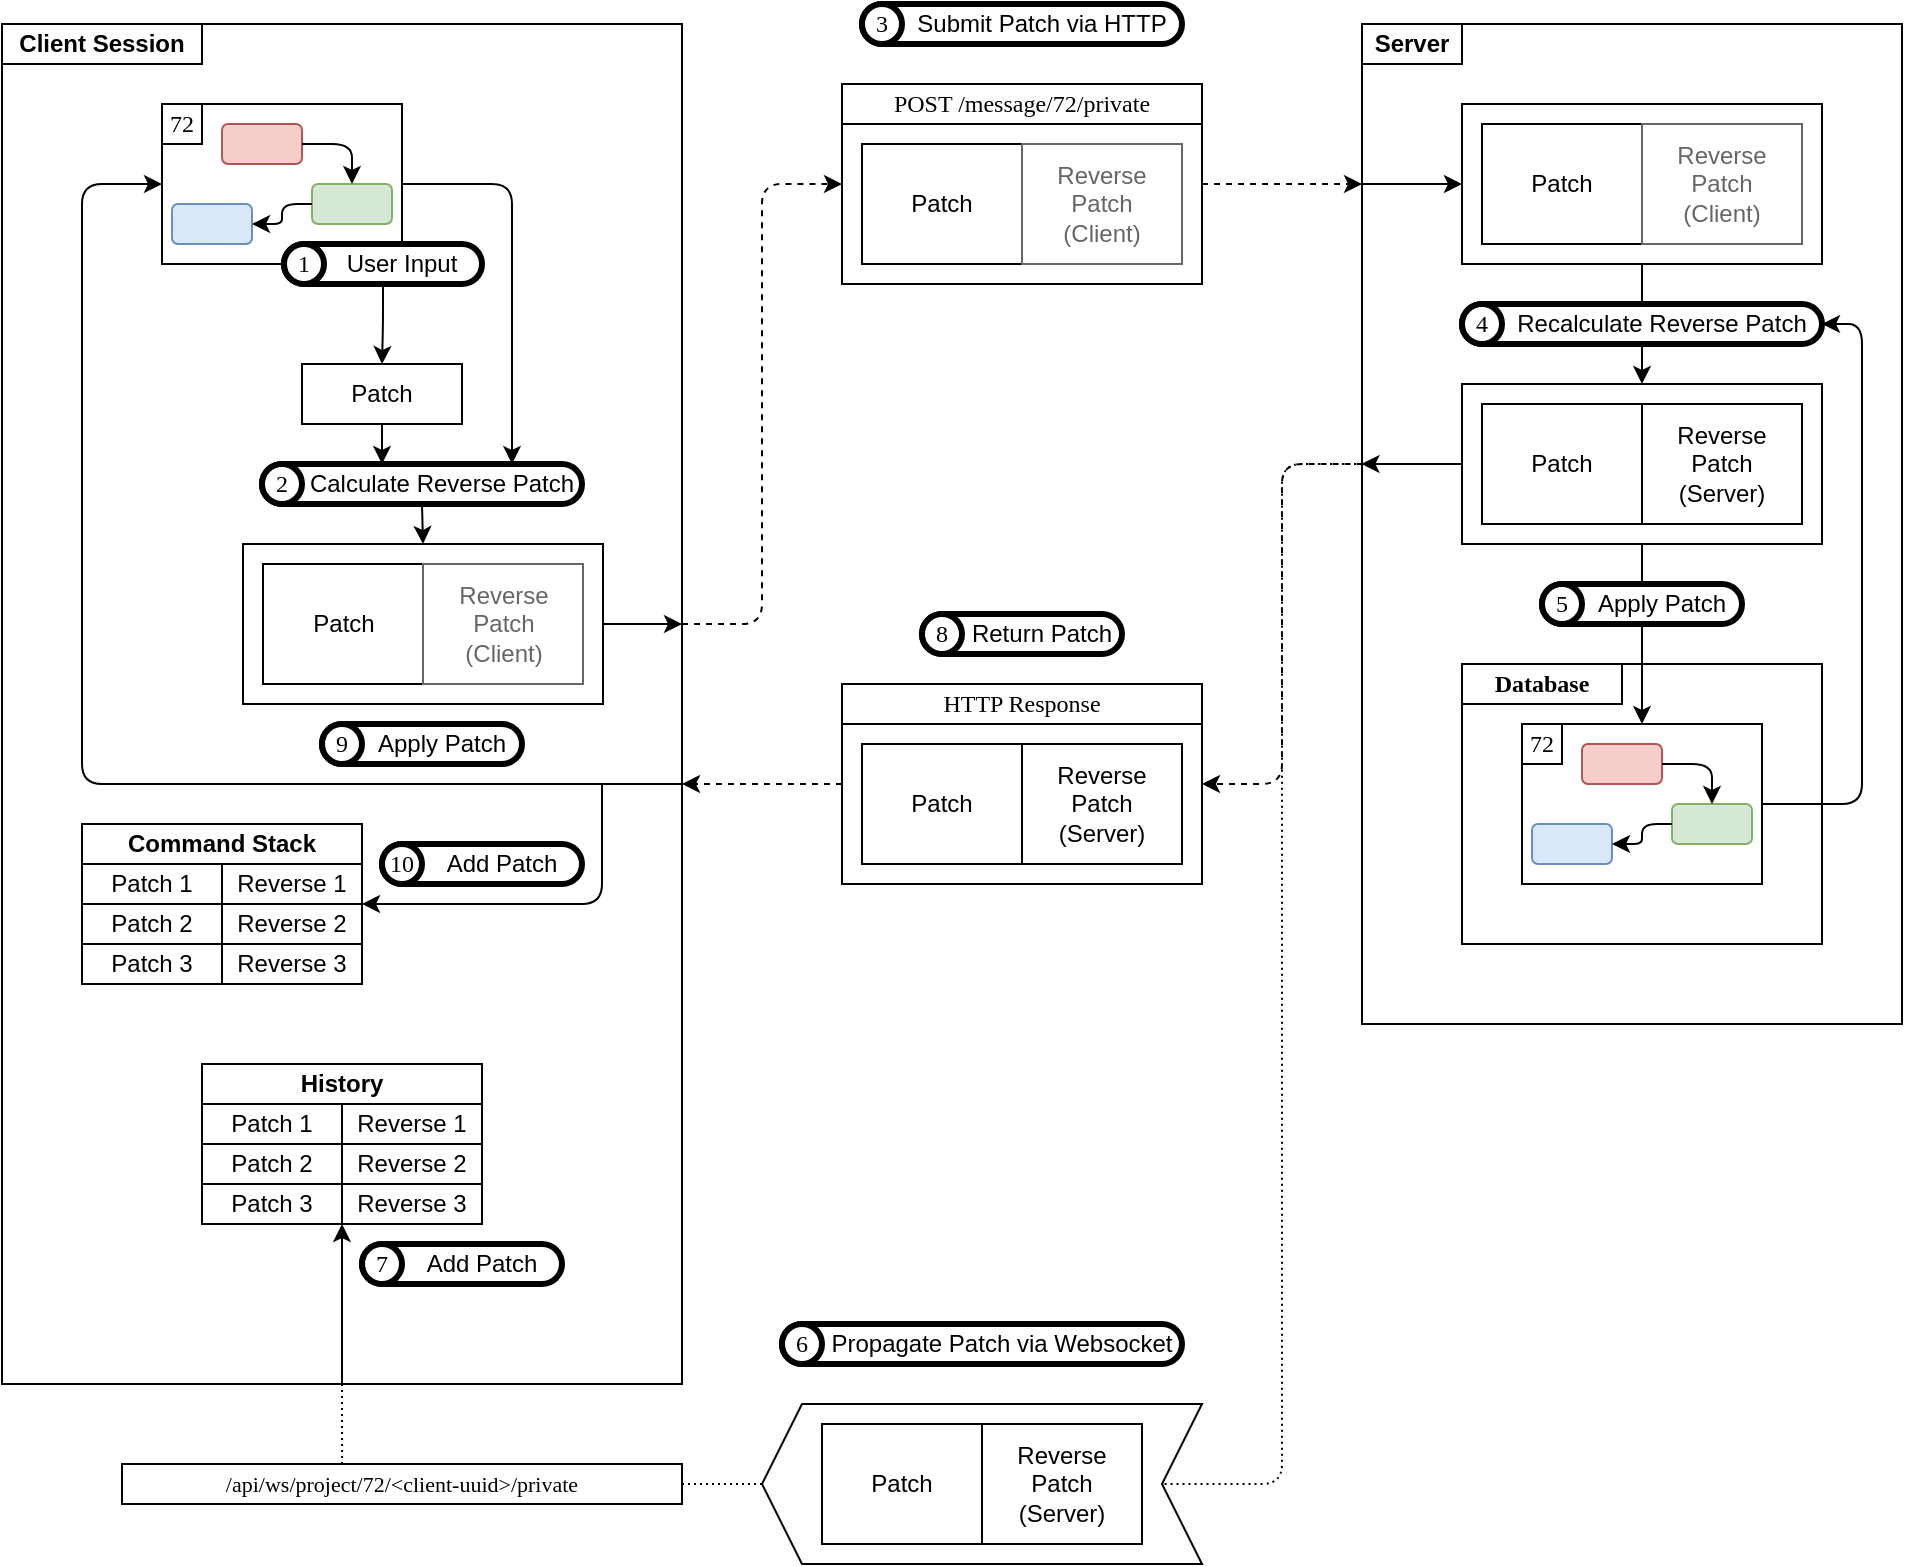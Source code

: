 <mxfile>
    <diagram id="EPzmnkyFrrzmDoTjYzm7" name="Page-1">
        <mxGraphModel dx="1413" dy="951" grid="1" gridSize="10" guides="1" tooltips="1" connect="1" arrows="1" fold="1" page="1" pageScale="1" pageWidth="950" pageHeight="790" math="0" shadow="0">
            <root>
                <mxCell id="0"/>
                <mxCell id="1" parent="0"/>
                <mxCell id="151" value="" style="rounded=0;whiteSpace=wrap;html=1;labelBackgroundColor=none;fontFamily=Helvetica;fontColor=#000000;strokeColor=#000000;strokeWidth=1;" vertex="1" parent="1">
                    <mxGeometry y="20" width="340" height="680" as="geometry"/>
                </mxCell>
                <mxCell id="112" value="" style="rounded=0;whiteSpace=wrap;html=1;fontFamily=Source Code Pro;strokeWidth=1;align=left;verticalAlign=top;spacingTop=0;" parent="1" vertex="1">
                    <mxGeometry x="120.5" y="280" width="180" height="80" as="geometry"/>
                </mxCell>
                <mxCell id="90" value="" style="rounded=0;whiteSpace=wrap;html=1;labelBackgroundColor=none;fontFamily=Helvetica;fontColor=#000000;strokeColor=#000000;strokeWidth=1;" parent="1" vertex="1">
                    <mxGeometry x="680" y="20" width="270" height="500" as="geometry"/>
                </mxCell>
                <mxCell id="84" value="" style="rounded=0;whiteSpace=wrap;html=1;labelBackgroundColor=none;fontFamily=Source Code Pro;fontColor=#000000;strokeColor=#000000;strokeWidth=1;" parent="1" vertex="1">
                    <mxGeometry x="730" y="340" width="180" height="140" as="geometry"/>
                </mxCell>
                <mxCell id="71" value="" style="endArrow=classic;html=1;fontFamily=Source Code Pro;fontColor=#000000;exitX=0.5;exitY=1;exitDx=0;exitDy=0;entryX=0.5;entryY=0;entryDx=0;entryDy=0;" parent="1" source="69" target="70" edge="1">
                    <mxGeometry width="50" height="50" relative="1" as="geometry">
                        <mxPoint x="820" y="150" as="sourcePoint"/>
                        <mxPoint x="780" y="120" as="targetPoint"/>
                    </mxGeometry>
                </mxCell>
                <mxCell id="70" value="" style="rounded=0;whiteSpace=wrap;html=1;fontFamily=Source Code Pro;strokeWidth=1;align=left;verticalAlign=top;spacingTop=0;" parent="1" vertex="1">
                    <mxGeometry x="730" y="200" width="180" height="80" as="geometry"/>
                </mxCell>
                <mxCell id="69" value="" style="rounded=0;whiteSpace=wrap;html=1;fontFamily=Source Code Pro;strokeWidth=1;align=left;verticalAlign=top;spacingTop=0;" parent="1" vertex="1">
                    <mxGeometry x="730" y="60" width="180" height="80" as="geometry"/>
                </mxCell>
                <mxCell id="3" value="Server" style="rounded=0;whiteSpace=wrap;html=1;fontStyle=1" parent="1" vertex="1">
                    <mxGeometry x="680" y="20" width="50" height="20" as="geometry"/>
                </mxCell>
                <mxCell id="4" value="Client Session" style="rounded=0;whiteSpace=wrap;html=1;fontStyle=1" parent="1" vertex="1">
                    <mxGeometry y="20" width="100" height="20" as="geometry"/>
                </mxCell>
                <mxCell id="25" value="" style="endArrow=classic;html=1;fontFamily=Source Code Pro;dashed=1;exitX=1;exitY=0.5;exitDx=0;exitDy=0;edgeStyle=orthogonalEdgeStyle;" parent="1" source="26" edge="1">
                    <mxGeometry width="50" height="50" relative="1" as="geometry">
                        <mxPoint x="420" y="100" as="sourcePoint"/>
                        <mxPoint x="680" y="100" as="targetPoint"/>
                        <Array as="points">
                            <mxPoint x="650" y="100"/>
                            <mxPoint x="650" y="100"/>
                        </Array>
                    </mxGeometry>
                </mxCell>
                <mxCell id="26" value="" style="rounded=0;whiteSpace=wrap;html=1;fontFamily=Source Code Pro;strokeWidth=1;align=left;verticalAlign=top;spacingTop=0;" parent="1" vertex="1">
                    <mxGeometry x="420" y="50" width="180" height="100" as="geometry"/>
                </mxCell>
                <mxCell id="27" value="&lt;span style=&quot;color: rgb(0 , 0 , 0) ; font-family: &amp;#34;source code pro&amp;#34; ; font-size: 12px ; font-style: normal ; font-weight: 400 ; letter-spacing: normal ; text-align: left ; text-indent: 0px ; text-transform: none ; word-spacing: 0px ; display: inline ; float: none&quot;&gt;POST /message/72/private&lt;/span&gt;" style="text;html=1;align=center;verticalAlign=middle;whiteSpace=wrap;rounded=0;fontFamily=Source Code Pro;labelBackgroundColor=none;strokeColor=default;" parent="1" vertex="1">
                    <mxGeometry x="420" y="50" width="180" height="20" as="geometry"/>
                </mxCell>
                <mxCell id="29" value="" style="group" parent="1" vertex="1" connectable="0">
                    <mxGeometry x="80" y="60" width="120" height="80" as="geometry"/>
                </mxCell>
                <mxCell id="5" value="" style="rounded=0;whiteSpace=wrap;html=1;" parent="29" vertex="1">
                    <mxGeometry width="120" height="80" as="geometry"/>
                </mxCell>
                <mxCell id="6" value="" style="rounded=1;whiteSpace=wrap;html=1;fillColor=#f8cecc;strokeColor=#b85450;" parent="29" vertex="1">
                    <mxGeometry x="30" y="10" width="40" height="20" as="geometry"/>
                </mxCell>
                <mxCell id="7" value="" style="rounded=1;whiteSpace=wrap;html=1;fillColor=#d5e8d4;strokeColor=#82b366;" parent="29" vertex="1">
                    <mxGeometry x="75" y="40" width="40" height="20" as="geometry"/>
                </mxCell>
                <mxCell id="9" style="edgeStyle=orthogonalEdgeStyle;html=1;entryX=0.5;entryY=0;entryDx=0;entryDy=0;" parent="29" source="6" target="7" edge="1">
                    <mxGeometry relative="1" as="geometry">
                        <mxPoint x="45" y="20" as="targetPoint"/>
                    </mxGeometry>
                </mxCell>
                <mxCell id="8" value="" style="rounded=1;whiteSpace=wrap;html=1;fillColor=#dae8fc;strokeColor=#6c8ebf;" parent="29" vertex="1">
                    <mxGeometry x="5" y="50" width="40" height="20" as="geometry"/>
                </mxCell>
                <mxCell id="10" style="edgeStyle=orthogonalEdgeStyle;html=1;" parent="29" source="7" target="8" edge="1">
                    <mxGeometry relative="1" as="geometry"/>
                </mxCell>
                <mxCell id="28" value="72" style="rounded=0;whiteSpace=wrap;html=1;labelBackgroundColor=none;fontFamily=Source Code Pro;strokeWidth=1;" parent="29" vertex="1">
                    <mxGeometry width="20" height="20" as="geometry"/>
                </mxCell>
                <mxCell id="40" value="Patch" style="rounded=0;whiteSpace=wrap;html=1;labelBackgroundColor=none;fontFamily=Helvetica;strokeWidth=1;" parent="1" vertex="1">
                    <mxGeometry x="430" y="80" width="80" height="60" as="geometry"/>
                </mxCell>
                <mxCell id="41" value="Reverse Patch&lt;br&gt;(Client)" style="rounded=0;whiteSpace=wrap;html=1;labelBackgroundColor=none;fontFamily=Helvetica;strokeWidth=1;strokeColor=#666666;fontColor=#666666;" parent="1" vertex="1">
                    <mxGeometry x="510" y="80" width="80" height="60" as="geometry"/>
                </mxCell>
                <mxCell id="62" value="Patch" style="rounded=0;whiteSpace=wrap;html=1;labelBackgroundColor=none;fontFamily=Helvetica;strokeWidth=1;" parent="1" vertex="1">
                    <mxGeometry x="740" y="70" width="80" height="60" as="geometry"/>
                </mxCell>
                <mxCell id="63" value="Reverse Patch&lt;br&gt;(Client)" style="rounded=0;whiteSpace=wrap;html=1;labelBackgroundColor=none;fontFamily=Helvetica;strokeWidth=1;strokeColor=#666666;fontColor=#666666;" parent="1" vertex="1">
                    <mxGeometry x="820" y="70" width="80" height="60" as="geometry"/>
                </mxCell>
                <mxCell id="66" value="Patch" style="rounded=0;whiteSpace=wrap;html=1;labelBackgroundColor=none;fontFamily=Helvetica;strokeWidth=1;" parent="1" vertex="1">
                    <mxGeometry x="740" y="210" width="80" height="60" as="geometry"/>
                </mxCell>
                <mxCell id="67" value="Reverse Patch&lt;br&gt;(Server)" style="rounded=0;whiteSpace=wrap;html=1;labelBackgroundColor=none;fontFamily=Helvetica;strokeWidth=1;strokeColor=#000000;fontColor=#000000;" parent="1" vertex="1">
                    <mxGeometry x="820" y="210" width="80" height="60" as="geometry"/>
                </mxCell>
                <mxCell id="74" value="" style="endArrow=classic;html=1;fontFamily=Source Code Pro;fontColor=#000000;exitX=0.5;exitY=1;exitDx=0;exitDy=0;" parent="1" source="70" target="31" edge="1">
                    <mxGeometry width="50" height="50" relative="1" as="geometry">
                        <mxPoint x="820" y="290.0" as="sourcePoint"/>
                        <mxPoint x="820" y="340" as="targetPoint"/>
                    </mxGeometry>
                </mxCell>
                <mxCell id="79" value="" style="rounded=1;whiteSpace=wrap;html=1;fontFamily=Source Code Pro;strokeWidth=3;arcSize=50;" parent="1" vertex="1">
                    <mxGeometry x="770" y="300" width="100" height="20" as="geometry"/>
                </mxCell>
                <mxCell id="80" value="5" style="ellipse;whiteSpace=wrap;html=1;aspect=fixed;fontFamily=Source Code Pro;strokeWidth=3;" parent="1" vertex="1">
                    <mxGeometry x="770" y="300" width="20" height="20" as="geometry"/>
                </mxCell>
                <mxCell id="81" value="Apply Patch" style="text;html=1;strokeColor=none;fillColor=none;align=center;verticalAlign=middle;whiteSpace=wrap;rounded=0;fontFamily=Helvetica;" parent="1" vertex="1">
                    <mxGeometry x="790" y="300" width="80" height="20" as="geometry"/>
                </mxCell>
                <mxCell id="82" value="" style="group" parent="1" vertex="1" connectable="0">
                    <mxGeometry x="730" y="160" width="180" height="20" as="geometry"/>
                </mxCell>
                <mxCell id="59" value="" style="rounded=1;whiteSpace=wrap;html=1;fontFamily=Source Code Pro;strokeWidth=3;arcSize=50;" parent="82" vertex="1">
                    <mxGeometry width="180" height="20" as="geometry"/>
                </mxCell>
                <mxCell id="60" value="4" style="ellipse;whiteSpace=wrap;html=1;aspect=fixed;fontFamily=Source Code Pro;strokeWidth=3;" parent="82" vertex="1">
                    <mxGeometry width="20" height="20" as="geometry"/>
                </mxCell>
                <mxCell id="61" value="Recalculate Reverse Patch" style="text;html=1;strokeColor=none;fillColor=none;align=center;verticalAlign=middle;whiteSpace=wrap;rounded=0;fontFamily=Helvetica;" parent="82" vertex="1">
                    <mxGeometry x="20" width="160" height="20" as="geometry"/>
                </mxCell>
                <mxCell id="85" value="Database" style="rounded=0;whiteSpace=wrap;html=1;labelBackgroundColor=none;fontFamily=Source Code Pro;fontColor=#000000;strokeColor=#000000;strokeWidth=1;fontStyle=1" parent="1" vertex="1">
                    <mxGeometry x="730" y="340" width="80" height="20" as="geometry"/>
                </mxCell>
                <mxCell id="30" value="" style="group" parent="1" vertex="1" connectable="0">
                    <mxGeometry x="760" y="370" width="120" height="80" as="geometry"/>
                </mxCell>
                <mxCell id="31" value="" style="rounded=0;whiteSpace=wrap;html=1;" parent="30" vertex="1">
                    <mxGeometry width="120" height="80" as="geometry"/>
                </mxCell>
                <mxCell id="32" value="" style="rounded=1;whiteSpace=wrap;html=1;fillColor=#f8cecc;strokeColor=#b85450;" parent="30" vertex="1">
                    <mxGeometry x="30" y="10" width="40" height="20" as="geometry"/>
                </mxCell>
                <mxCell id="33" value="" style="rounded=1;whiteSpace=wrap;html=1;fillColor=#d5e8d4;strokeColor=#82b366;" parent="30" vertex="1">
                    <mxGeometry x="75" y="40" width="40" height="20" as="geometry"/>
                </mxCell>
                <mxCell id="34" style="edgeStyle=orthogonalEdgeStyle;html=1;" parent="30" source="32" target="33" edge="1">
                    <mxGeometry relative="1" as="geometry">
                        <mxPoint x="85" y="120" as="targetPoint"/>
                    </mxGeometry>
                </mxCell>
                <mxCell id="35" value="" style="rounded=1;whiteSpace=wrap;html=1;fillColor=#dae8fc;strokeColor=#6c8ebf;" parent="30" vertex="1">
                    <mxGeometry x="5" y="50" width="40" height="20" as="geometry"/>
                </mxCell>
                <mxCell id="36" style="edgeStyle=orthogonalEdgeStyle;html=1;" parent="30" source="33" target="35" edge="1">
                    <mxGeometry relative="1" as="geometry"/>
                </mxCell>
                <mxCell id="37" value="72" style="rounded=0;whiteSpace=wrap;html=1;labelBackgroundColor=none;fontFamily=Source Code Pro;strokeWidth=1;" parent="30" vertex="1">
                    <mxGeometry width="20" height="20" as="geometry"/>
                </mxCell>
                <mxCell id="86" value="" style="endArrow=classic;html=1;fontFamily=Source Code Pro;fontColor=#000000;entryX=1;entryY=0.5;entryDx=0;entryDy=0;" parent="1" target="61" edge="1">
                    <mxGeometry width="50" height="50" relative="1" as="geometry">
                        <mxPoint x="880" y="410" as="sourcePoint"/>
                        <mxPoint x="909" y="172" as="targetPoint"/>
                        <Array as="points">
                            <mxPoint x="930" y="410"/>
                            <mxPoint x="930" y="170"/>
                        </Array>
                    </mxGeometry>
                </mxCell>
                <mxCell id="87" value="" style="rounded=1;whiteSpace=wrap;html=1;fontFamily=Source Code Pro;strokeWidth=3;arcSize=50;" parent="1" vertex="1">
                    <mxGeometry x="390" y="670" width="200" height="20" as="geometry"/>
                </mxCell>
                <mxCell id="88" value="6" style="ellipse;whiteSpace=wrap;html=1;aspect=fixed;fontFamily=Source Code Pro;strokeWidth=3;" parent="1" vertex="1">
                    <mxGeometry x="390" y="670" width="20" height="20" as="geometry"/>
                </mxCell>
                <mxCell id="89" value="Propagate Patch via Websocket" style="text;html=1;strokeColor=none;fillColor=none;align=center;verticalAlign=middle;whiteSpace=wrap;rounded=0;fontFamily=Helvetica;" parent="1" vertex="1">
                    <mxGeometry x="410" y="670" width="180" height="20" as="geometry"/>
                </mxCell>
                <mxCell id="91" value="" style="endArrow=classic;html=1;fontFamily=Helvetica;fontColor=#000000;entryX=0;entryY=0.5;entryDx=0;entryDy=0;" parent="1" target="69" edge="1">
                    <mxGeometry width="50" height="50" relative="1" as="geometry">
                        <mxPoint x="680" y="100" as="sourcePoint"/>
                        <mxPoint x="750" y="120" as="targetPoint"/>
                    </mxGeometry>
                </mxCell>
                <mxCell id="94" value="" style="endArrow=classic;html=1;fontFamily=Helvetica;fontColor=#000000;exitX=0;exitY=0.5;exitDx=0;exitDy=0;entryX=-0.001;entryY=0.44;entryDx=0;entryDy=0;entryPerimeter=0;" parent="1" source="70" target="90" edge="1">
                    <mxGeometry width="50" height="50" relative="1" as="geometry">
                        <mxPoint x="820" y="300" as="sourcePoint"/>
                        <mxPoint x="950" y="240" as="targetPoint"/>
                    </mxGeometry>
                </mxCell>
                <mxCell id="95" value="" style="endArrow=none;dashed=1;html=1;fontFamily=Helvetica;fontColor=#000000;dashPattern=1 2;entryX=1;entryY=0.5;entryDx=0;entryDy=0;edgeStyle=orthogonalEdgeStyle;" parent="1" target="96" edge="1">
                    <mxGeometry width="50" height="50" relative="1" as="geometry">
                        <mxPoint x="680" y="240" as="sourcePoint"/>
                        <mxPoint x="1020" y="240" as="targetPoint"/>
                        <Array as="points">
                            <mxPoint x="640" y="240"/>
                            <mxPoint x="640" y="750"/>
                        </Array>
                    </mxGeometry>
                </mxCell>
                <mxCell id="96" value="" style="shape=step;perimeter=stepPerimeter;whiteSpace=wrap;html=1;fixedSize=1;labelBackgroundColor=none;fontFamily=Helvetica;fontColor=#000000;strokeColor=#000000;strokeWidth=1;flipH=1;" parent="1" vertex="1">
                    <mxGeometry x="380" y="710" width="220" height="80" as="geometry"/>
                </mxCell>
                <mxCell id="97" value="Patch" style="rounded=0;whiteSpace=wrap;html=1;labelBackgroundColor=none;fontFamily=Helvetica;strokeWidth=1;" parent="1" vertex="1">
                    <mxGeometry x="410" y="720" width="80" height="60" as="geometry"/>
                </mxCell>
                <mxCell id="98" value="Reverse Patch&lt;br&gt;(Server)" style="rounded=0;whiteSpace=wrap;html=1;labelBackgroundColor=none;fontFamily=Helvetica;strokeWidth=1;strokeColor=#000000;fontColor=#000000;" parent="1" vertex="1">
                    <mxGeometry x="490" y="720" width="80" height="60" as="geometry"/>
                </mxCell>
                <mxCell id="22" value="" style="rounded=1;whiteSpace=wrap;html=1;fontFamily=Source Code Pro;strokeWidth=3;arcSize=50;" parent="1" vertex="1">
                    <mxGeometry x="141" y="130" width="99" height="20" as="geometry"/>
                </mxCell>
                <mxCell id="20" value="1" style="ellipse;whiteSpace=wrap;html=1;aspect=fixed;fontFamily=Source Code Pro;strokeWidth=3;" parent="1" vertex="1">
                    <mxGeometry x="141" y="130" width="20" height="20" as="geometry"/>
                </mxCell>
                <mxCell id="23" value="User Input" style="text;html=1;strokeColor=none;fillColor=none;align=center;verticalAlign=middle;whiteSpace=wrap;rounded=0;fontFamily=Helvetica;" parent="1" vertex="1">
                    <mxGeometry x="160" y="130" width="80" height="20" as="geometry"/>
                </mxCell>
                <mxCell id="99" value="Patch" style="rounded=0;whiteSpace=wrap;html=1;labelBackgroundColor=none;fontFamily=Helvetica;strokeWidth=1;" parent="1" vertex="1">
                    <mxGeometry x="150" y="190" width="80" height="30" as="geometry"/>
                </mxCell>
                <mxCell id="100" value="" style="endArrow=classic;html=1;fontFamily=Helvetica;fontColor=#000000;exitX=0.5;exitY=1;exitDx=0;exitDy=0;edgeStyle=orthogonalEdgeStyle;" parent="1" source="22" target="99" edge="1">
                    <mxGeometry width="50" height="50" relative="1" as="geometry">
                        <mxPoint x="170" y="160" as="sourcePoint"/>
                        <mxPoint x="310" y="140" as="targetPoint"/>
                    </mxGeometry>
                </mxCell>
                <mxCell id="102" value="" style="rounded=1;whiteSpace=wrap;html=1;fontFamily=Source Code Pro;strokeWidth=3;arcSize=50;" parent="1" vertex="1">
                    <mxGeometry x="130" y="240" width="160" height="20" as="geometry"/>
                </mxCell>
                <mxCell id="103" value="2" style="ellipse;whiteSpace=wrap;html=1;aspect=fixed;fontFamily=Source Code Pro;strokeWidth=3;" parent="1" vertex="1">
                    <mxGeometry x="130" y="240" width="20" height="20" as="geometry"/>
                </mxCell>
                <mxCell id="104" value="Calculate Reverse Patch" style="text;html=1;strokeColor=none;fillColor=none;align=center;verticalAlign=middle;whiteSpace=wrap;rounded=0;fontFamily=Helvetica;" parent="1" vertex="1">
                    <mxGeometry x="150" y="240" width="140" height="20" as="geometry"/>
                </mxCell>
                <mxCell id="105" value="" style="endArrow=classic;html=1;fontFamily=Helvetica;fontColor=#000000;exitX=0.5;exitY=1;exitDx=0;exitDy=0;" parent="1" source="99" edge="1">
                    <mxGeometry width="50" height="50" relative="1" as="geometry">
                        <mxPoint x="220.5" y="180" as="sourcePoint"/>
                        <mxPoint x="190" y="240" as="targetPoint"/>
                    </mxGeometry>
                </mxCell>
                <mxCell id="106" value="Patch" style="rounded=0;whiteSpace=wrap;html=1;labelBackgroundColor=none;fontFamily=Helvetica;strokeWidth=1;" parent="1" vertex="1">
                    <mxGeometry x="130.5" y="290" width="80" height="60" as="geometry"/>
                </mxCell>
                <mxCell id="107" value="Reverse Patch&lt;br&gt;(Client)" style="rounded=0;whiteSpace=wrap;html=1;labelBackgroundColor=none;fontFamily=Helvetica;strokeWidth=1;strokeColor=#666666;fontColor=#666666;" parent="1" vertex="1">
                    <mxGeometry x="210.5" y="290" width="80" height="60" as="geometry"/>
                </mxCell>
                <mxCell id="108" value="Command Stack" style="rounded=0;whiteSpace=wrap;html=1;labelBackgroundColor=none;fontFamily=Helvetica;fontColor=#000000;strokeColor=#000000;strokeWidth=1;fontStyle=1" parent="1" vertex="1">
                    <mxGeometry x="40" y="420" width="140" height="20" as="geometry"/>
                </mxCell>
                <mxCell id="109" value="Patch 1" style="rounded=0;whiteSpace=wrap;html=1;labelBackgroundColor=none;fontFamily=Helvetica;fontColor=#000000;strokeColor=#000000;strokeWidth=1;" parent="1" vertex="1">
                    <mxGeometry x="40" y="440" width="70" height="20" as="geometry"/>
                </mxCell>
                <mxCell id="110" value="Patch 2" style="rounded=0;whiteSpace=wrap;html=1;labelBackgroundColor=none;fontFamily=Helvetica;fontColor=#000000;strokeColor=#000000;strokeWidth=1;" parent="1" vertex="1">
                    <mxGeometry x="40" y="460" width="70" height="20" as="geometry"/>
                </mxCell>
                <mxCell id="111" value="Patch 3" style="rounded=0;whiteSpace=wrap;html=1;labelBackgroundColor=none;fontFamily=Helvetica;fontColor=#000000;strokeColor=#000000;strokeWidth=1;" parent="1" vertex="1">
                    <mxGeometry x="40" y="480" width="70" height="20" as="geometry"/>
                </mxCell>
                <mxCell id="113" value="" style="endArrow=classic;html=1;fontFamily=Helvetica;fontColor=#000000;entryX=0.5;entryY=0;entryDx=0;entryDy=0;exitX=0.5;exitY=1;exitDx=0;exitDy=0;" parent="1" source="102" target="112" edge="1">
                    <mxGeometry width="50" height="50" relative="1" as="geometry">
                        <mxPoint x="190" y="270" as="sourcePoint"/>
                        <mxPoint x="220" y="250" as="targetPoint"/>
                    </mxGeometry>
                </mxCell>
                <mxCell id="114" value="Reverse 1" style="rounded=0;whiteSpace=wrap;html=1;labelBackgroundColor=none;fontFamily=Helvetica;fontColor=#000000;strokeColor=#000000;strokeWidth=1;" parent="1" vertex="1">
                    <mxGeometry x="110" y="440" width="70" height="20" as="geometry"/>
                </mxCell>
                <mxCell id="115" value="Reverse 2" style="rounded=0;whiteSpace=wrap;html=1;labelBackgroundColor=none;fontFamily=Helvetica;fontColor=#000000;strokeColor=#000000;strokeWidth=1;" parent="1" vertex="1">
                    <mxGeometry x="110" y="460" width="70" height="20" as="geometry"/>
                </mxCell>
                <mxCell id="116" value="Reverse 3" style="rounded=0;whiteSpace=wrap;html=1;labelBackgroundColor=none;fontFamily=Helvetica;fontColor=#000000;strokeColor=#000000;strokeWidth=1;" parent="1" vertex="1">
                    <mxGeometry x="110" y="480" width="70" height="20" as="geometry"/>
                </mxCell>
                <mxCell id="117" value="" style="endArrow=classic;html=1;fontFamily=Helvetica;fontColor=#000000;exitX=1;exitY=0.5;exitDx=0;exitDy=0;edgeStyle=orthogonalEdgeStyle;entryX=0.75;entryY=0;entryDx=0;entryDy=0;" parent="1" source="5" target="104" edge="1">
                    <mxGeometry width="50" height="50" relative="1" as="geometry">
                        <mxPoint x="180.5" y="160" as="sourcePoint"/>
                        <mxPoint x="320" y="200" as="targetPoint"/>
                    </mxGeometry>
                </mxCell>
                <mxCell id="118" value="&lt;span style=&quot;font-size: 11px ; text-align: left ; background-color: rgb(255 , 255 , 255)&quot;&gt;/api/ws/project/72/&amp;lt;client-uuid&amp;gt;/private&lt;/span&gt;" style="rounded=0;whiteSpace=wrap;html=1;fontColor=default;fontFamily=Source Code Pro;" parent="1" vertex="1">
                    <mxGeometry x="60" y="740" width="280" height="20" as="geometry"/>
                </mxCell>
                <mxCell id="119" value="" style="endArrow=none;dashed=1;html=1;fontFamily=Helvetica;fontColor=#000000;dashPattern=1 2;exitX=0;exitY=0.5;exitDx=0;exitDy=0;entryX=1;entryY=0.5;entryDx=0;entryDy=0;" parent="1" source="96" target="118" edge="1">
                    <mxGeometry width="50" height="50" relative="1" as="geometry">
                        <mxPoint x="410" y="740" as="sourcePoint"/>
                        <mxPoint x="370" y="780" as="targetPoint"/>
                    </mxGeometry>
                </mxCell>
                <mxCell id="120" value="" style="endArrow=classic;html=1;fontFamily=Source Code Pro;dashed=1;edgeStyle=orthogonalEdgeStyle;entryX=0;entryY=0.5;entryDx=0;entryDy=0;" parent="1" target="26" edge="1">
                    <mxGeometry width="50" height="50" relative="1" as="geometry">
                        <mxPoint x="340" y="320" as="sourcePoint"/>
                        <mxPoint x="690" y="110" as="targetPoint"/>
                        <Array as="points">
                            <mxPoint x="380" y="320"/>
                            <mxPoint x="380" y="100"/>
                        </Array>
                    </mxGeometry>
                </mxCell>
                <mxCell id="121" value="" style="endArrow=classic;html=1;fontFamily=Helvetica;fontColor=#000000;exitX=1;exitY=0.5;exitDx=0;exitDy=0;" parent="1" source="112" edge="1">
                    <mxGeometry width="50" height="50" relative="1" as="geometry">
                        <mxPoint x="220" y="270" as="sourcePoint"/>
                        <mxPoint x="340" y="320" as="targetPoint"/>
                    </mxGeometry>
                </mxCell>
                <mxCell id="46" value="" style="rounded=1;whiteSpace=wrap;html=1;fontFamily=Source Code Pro;strokeWidth=3;arcSize=50;" parent="1" vertex="1">
                    <mxGeometry x="430" y="10" width="160" height="20" as="geometry"/>
                </mxCell>
                <mxCell id="47" value="3" style="ellipse;whiteSpace=wrap;html=1;aspect=fixed;fontFamily=Source Code Pro;strokeWidth=3;" parent="1" vertex="1">
                    <mxGeometry x="430" y="10" width="20" height="20" as="geometry"/>
                </mxCell>
                <mxCell id="48" value="Submit Patch via HTTP" style="text;html=1;strokeColor=none;fillColor=none;align=center;verticalAlign=middle;whiteSpace=wrap;rounded=0;fontFamily=Helvetica;" parent="1" vertex="1">
                    <mxGeometry x="450" y="10" width="140" height="20" as="geometry"/>
                </mxCell>
                <mxCell id="122" value="History" style="rounded=0;whiteSpace=wrap;html=1;labelBackgroundColor=none;fontFamily=Helvetica;fontColor=#000000;strokeColor=#000000;strokeWidth=1;fontStyle=1" vertex="1" parent="1">
                    <mxGeometry x="100" y="540" width="140" height="20" as="geometry"/>
                </mxCell>
                <mxCell id="123" value="Patch 1" style="rounded=0;whiteSpace=wrap;html=1;labelBackgroundColor=none;fontFamily=Helvetica;fontColor=#000000;strokeColor=#000000;strokeWidth=1;" vertex="1" parent="1">
                    <mxGeometry x="100" y="560" width="70" height="20" as="geometry"/>
                </mxCell>
                <mxCell id="124" value="Patch 2" style="rounded=0;whiteSpace=wrap;html=1;labelBackgroundColor=none;fontFamily=Helvetica;fontColor=#000000;strokeColor=#000000;strokeWidth=1;" vertex="1" parent="1">
                    <mxGeometry x="100" y="580" width="70" height="20" as="geometry"/>
                </mxCell>
                <mxCell id="125" value="Patch 3" style="rounded=0;whiteSpace=wrap;html=1;labelBackgroundColor=none;fontFamily=Helvetica;fontColor=#000000;strokeColor=#000000;strokeWidth=1;" vertex="1" parent="1">
                    <mxGeometry x="100" y="600" width="70" height="20" as="geometry"/>
                </mxCell>
                <mxCell id="126" value="Reverse 1" style="rounded=0;whiteSpace=wrap;html=1;labelBackgroundColor=none;fontFamily=Helvetica;fontColor=#000000;strokeColor=#000000;strokeWidth=1;" vertex="1" parent="1">
                    <mxGeometry x="170" y="560" width="70" height="20" as="geometry"/>
                </mxCell>
                <mxCell id="127" value="Reverse 2" style="rounded=0;whiteSpace=wrap;html=1;labelBackgroundColor=none;fontFamily=Helvetica;fontColor=#000000;strokeColor=#000000;strokeWidth=1;" vertex="1" parent="1">
                    <mxGeometry x="170" y="580" width="70" height="20" as="geometry"/>
                </mxCell>
                <mxCell id="128" value="Reverse 3" style="rounded=0;whiteSpace=wrap;html=1;labelBackgroundColor=none;fontFamily=Helvetica;fontColor=#000000;strokeColor=#000000;strokeWidth=1;" vertex="1" parent="1">
                    <mxGeometry x="170" y="600" width="70" height="20" as="geometry"/>
                </mxCell>
                <mxCell id="129" value="" style="rounded=0;whiteSpace=wrap;html=1;fontFamily=Source Code Pro;strokeWidth=1;align=left;verticalAlign=top;spacingTop=0;" vertex="1" parent="1">
                    <mxGeometry x="420" y="350" width="180" height="100" as="geometry"/>
                </mxCell>
                <mxCell id="130" value="&lt;span style=&quot;color: rgb(0 , 0 , 0) ; font-family: &amp;#34;source code pro&amp;#34; ; font-size: 12px ; font-style: normal ; font-weight: 400 ; letter-spacing: normal ; text-align: left ; text-indent: 0px ; text-transform: none ; word-spacing: 0px ; display: inline ; float: none&quot;&gt;HTTP Response&lt;/span&gt;" style="text;html=1;align=center;verticalAlign=middle;whiteSpace=wrap;rounded=0;fontFamily=Source Code Pro;labelBackgroundColor=none;strokeColor=default;" vertex="1" parent="1">
                    <mxGeometry x="420" y="350" width="180" height="20" as="geometry"/>
                </mxCell>
                <mxCell id="131" value="Patch" style="rounded=0;whiteSpace=wrap;html=1;labelBackgroundColor=none;fontFamily=Helvetica;strokeWidth=1;" vertex="1" parent="1">
                    <mxGeometry x="430" y="380" width="80" height="60" as="geometry"/>
                </mxCell>
                <mxCell id="132" value="Reverse Patch&lt;br&gt;(Server)" style="rounded=0;whiteSpace=wrap;html=1;labelBackgroundColor=none;fontFamily=Helvetica;strokeWidth=1;strokeColor=#000000;fontColor=#000000;" vertex="1" parent="1">
                    <mxGeometry x="510" y="380" width="80" height="60" as="geometry"/>
                </mxCell>
                <mxCell id="133" value="" style="endArrow=classic;html=1;fontFamily=Source Code Pro;dashed=1;exitX=0.001;exitY=0.44;exitDx=0;exitDy=0;edgeStyle=orthogonalEdgeStyle;entryX=1;entryY=0.5;entryDx=0;entryDy=0;exitPerimeter=0;" edge="1" parent="1" source="90" target="129">
                    <mxGeometry width="50" height="50" relative="1" as="geometry">
                        <mxPoint x="610" y="110" as="sourcePoint"/>
                        <mxPoint x="690" y="110" as="targetPoint"/>
                        <Array as="points">
                            <mxPoint x="640" y="240"/>
                            <mxPoint x="640" y="400"/>
                        </Array>
                    </mxGeometry>
                </mxCell>
                <mxCell id="134" value="" style="rounded=1;whiteSpace=wrap;html=1;fontFamily=Source Code Pro;strokeWidth=3;arcSize=50;" vertex="1" parent="1">
                    <mxGeometry x="460" y="315" width="100" height="20" as="geometry"/>
                </mxCell>
                <mxCell id="135" value="8" style="ellipse;whiteSpace=wrap;html=1;aspect=fixed;fontFamily=Source Code Pro;strokeWidth=3;" vertex="1" parent="1">
                    <mxGeometry x="460" y="315" width="20" height="20" as="geometry"/>
                </mxCell>
                <mxCell id="136" value="Return Patch" style="text;html=1;strokeColor=none;fillColor=none;align=center;verticalAlign=middle;whiteSpace=wrap;rounded=0;fontFamily=Helvetica;" vertex="1" parent="1">
                    <mxGeometry x="480" y="315" width="80" height="20" as="geometry"/>
                </mxCell>
                <mxCell id="137" value="" style="endArrow=classic;html=1;fontFamily=Source Code Pro;dashed=1;exitX=0;exitY=0.5;exitDx=0;exitDy=0;edgeStyle=orthogonalEdgeStyle;" edge="1" parent="1" source="129">
                    <mxGeometry width="50" height="50" relative="1" as="geometry">
                        <mxPoint x="690" y="250.0" as="sourcePoint"/>
                        <mxPoint x="340" y="400" as="targetPoint"/>
                        <Array as="points">
                            <mxPoint x="340" y="400"/>
                        </Array>
                    </mxGeometry>
                </mxCell>
                <mxCell id="138" value="" style="endArrow=classic;html=1;fontFamily=Helvetica;fontColor=#000000;entryX=0;entryY=0.5;entryDx=0;entryDy=0;edgeStyle=orthogonalEdgeStyle;" edge="1" parent="1" target="5">
                    <mxGeometry width="50" height="50" relative="1" as="geometry">
                        <mxPoint x="340" y="400" as="sourcePoint"/>
                        <mxPoint x="350" y="330" as="targetPoint"/>
                        <Array as="points">
                            <mxPoint x="340" y="400"/>
                            <mxPoint x="40" y="400"/>
                            <mxPoint x="40" y="100"/>
                        </Array>
                    </mxGeometry>
                </mxCell>
                <mxCell id="139" value="" style="rounded=1;whiteSpace=wrap;html=1;fontFamily=Source Code Pro;strokeWidth=3;arcSize=50;" vertex="1" parent="1">
                    <mxGeometry x="160" y="370" width="100" height="20" as="geometry"/>
                </mxCell>
                <mxCell id="140" value="9" style="ellipse;whiteSpace=wrap;html=1;aspect=fixed;fontFamily=Source Code Pro;strokeWidth=3;" vertex="1" parent="1">
                    <mxGeometry x="160" y="370" width="20" height="20" as="geometry"/>
                </mxCell>
                <mxCell id="141" value="Apply Patch" style="text;html=1;strokeColor=none;fillColor=none;align=center;verticalAlign=middle;whiteSpace=wrap;rounded=0;fontFamily=Helvetica;" vertex="1" parent="1">
                    <mxGeometry x="180" y="370" width="80" height="20" as="geometry"/>
                </mxCell>
                <mxCell id="142" value="" style="endArrow=classic;html=1;fontFamily=Helvetica;fontColor=#000000;entryX=1;entryY=1;entryDx=0;entryDy=0;edgeStyle=orthogonalEdgeStyle;" edge="1" parent="1" target="114">
                    <mxGeometry width="50" height="50" relative="1" as="geometry">
                        <mxPoint x="300" y="400" as="sourcePoint"/>
                        <mxPoint x="350" y="310" as="targetPoint"/>
                        <Array as="points">
                            <mxPoint x="300" y="460"/>
                        </Array>
                    </mxGeometry>
                </mxCell>
                <mxCell id="143" value="" style="rounded=1;whiteSpace=wrap;html=1;fontFamily=Source Code Pro;strokeWidth=3;arcSize=50;" vertex="1" parent="1">
                    <mxGeometry x="190" y="430" width="100" height="20" as="geometry"/>
                </mxCell>
                <mxCell id="144" value="10" style="ellipse;whiteSpace=wrap;html=1;aspect=fixed;fontFamily=Source Code Pro;strokeWidth=3;" vertex="1" parent="1">
                    <mxGeometry x="190" y="430" width="20" height="20" as="geometry"/>
                </mxCell>
                <mxCell id="145" value="Add Patch" style="text;html=1;strokeColor=none;fillColor=none;align=center;verticalAlign=middle;whiteSpace=wrap;rounded=0;fontFamily=Helvetica;" vertex="1" parent="1">
                    <mxGeometry x="210" y="430" width="80" height="20" as="geometry"/>
                </mxCell>
                <mxCell id="146" value="" style="endArrow=none;dashed=1;html=1;fontFamily=Helvetica;fontColor=#000000;dashPattern=1 2;entryX=0.393;entryY=0.02;entryDx=0;entryDy=0;entryPerimeter=0;exitX=0.5;exitY=1;exitDx=0;exitDy=0;" edge="1" parent="1" source="151" target="118">
                    <mxGeometry width="50" height="50" relative="1" as="geometry">
                        <mxPoint x="200" y="700" as="sourcePoint"/>
                        <mxPoint x="350" y="760" as="targetPoint"/>
                    </mxGeometry>
                </mxCell>
                <mxCell id="147" value="" style="endArrow=classic;html=1;fontFamily=Helvetica;fontColor=#000000;edgeStyle=orthogonalEdgeStyle;entryX=0;entryY=1;entryDx=0;entryDy=0;exitX=0.5;exitY=1;exitDx=0;exitDy=0;" edge="1" parent="1" source="151" target="128">
                    <mxGeometry width="50" height="50" relative="1" as="geometry">
                        <mxPoint x="200" y="700" as="sourcePoint"/>
                        <mxPoint x="170" y="640" as="targetPoint"/>
                        <Array as="points">
                            <mxPoint x="170" y="680"/>
                            <mxPoint x="170" y="680"/>
                        </Array>
                    </mxGeometry>
                </mxCell>
                <mxCell id="148" value="" style="rounded=1;whiteSpace=wrap;html=1;fontFamily=Source Code Pro;strokeWidth=3;arcSize=50;" vertex="1" parent="1">
                    <mxGeometry x="180" y="630" width="100" height="20" as="geometry"/>
                </mxCell>
                <mxCell id="149" value="7" style="ellipse;whiteSpace=wrap;html=1;aspect=fixed;fontFamily=Source Code Pro;strokeWidth=3;" vertex="1" parent="1">
                    <mxGeometry x="180" y="630" width="20" height="20" as="geometry"/>
                </mxCell>
                <mxCell id="150" value="Add Patch" style="text;html=1;strokeColor=none;fillColor=none;align=center;verticalAlign=middle;whiteSpace=wrap;rounded=0;fontFamily=Helvetica;" vertex="1" parent="1">
                    <mxGeometry x="200" y="630" width="80" height="20" as="geometry"/>
                </mxCell>
            </root>
        </mxGraphModel>
    </diagram>
</mxfile>
